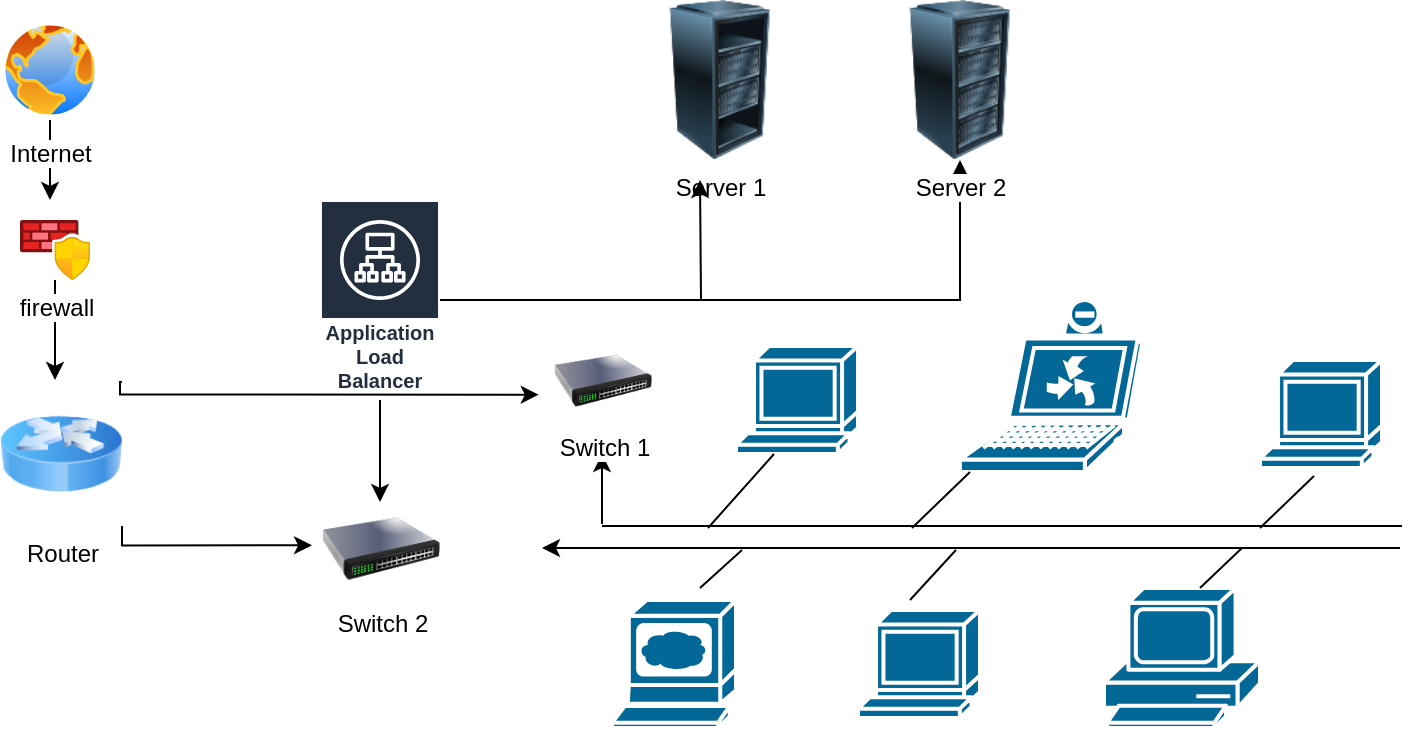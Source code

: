 <mxfile version="24.5.3" type="google">
  <diagram name="Page-1" id="BwYCdPPEf-IXSAP78cgI">
    <mxGraphModel grid="0" page="1" gridSize="10" guides="1" tooltips="1" connect="1" arrows="1" fold="1" pageScale="1" pageWidth="850" pageHeight="1100" background="#ffffff" math="0" shadow="0">
      <root>
        <mxCell id="0" />
        <mxCell id="1" parent="0" />
        <mxCell id="rzatWFEt_HZhDFfGI8mr-32" style="edgeStyle=orthogonalEdgeStyle;rounded=0;orthogonalLoop=1;jettySize=auto;html=1;" edge="1" parent="1" source="rzatWFEt_HZhDFfGI8mr-9">
          <mxGeometry relative="1" as="geometry">
            <mxPoint x="75" y="100" as="targetPoint" />
          </mxGeometry>
        </mxCell>
        <mxCell id="rzatWFEt_HZhDFfGI8mr-9" value="Internet" style="image;aspect=fixed;perimeter=ellipsePerimeter;html=1;align=center;shadow=0;dashed=0;spacingTop=3;image=img/lib/active_directory/internet_globe.svg;" vertex="1" parent="1">
          <mxGeometry x="50" y="10" width="50" height="50" as="geometry" />
        </mxCell>
        <mxCell id="rzatWFEt_HZhDFfGI8mr-12" value="Server 1" style="image;html=1;image=img/lib/clip_art/computers/Server_Rack_Partial_128x128.png" vertex="1" parent="1">
          <mxGeometry x="370" width="80" height="80" as="geometry" />
        </mxCell>
        <mxCell id="rzatWFEt_HZhDFfGI8mr-34" style="edgeStyle=orthogonalEdgeStyle;rounded=0;orthogonalLoop=1;jettySize=auto;html=1;" edge="1" parent="1" source="rzatWFEt_HZhDFfGI8mr-13">
          <mxGeometry relative="1" as="geometry">
            <mxPoint x="77.5" y="190" as="targetPoint" />
          </mxGeometry>
        </mxCell>
        <mxCell id="rzatWFEt_HZhDFfGI8mr-13" value="firewall" style="image;aspect=fixed;html=1;points=[];align=center;fontSize=12;image=img/lib/azure2/networking/Azure_Firewall_Manager.svg;" vertex="1" parent="1">
          <mxGeometry x="60" y="110" width="35" height="30" as="geometry" />
        </mxCell>
        <mxCell id="rzatWFEt_HZhDFfGI8mr-36" style="edgeStyle=orthogonalEdgeStyle;rounded=0;orthogonalLoop=1;jettySize=auto;html=1;" edge="1" parent="1" source="rzatWFEt_HZhDFfGI8mr-14">
          <mxGeometry relative="1" as="geometry">
            <mxPoint x="240" y="251" as="targetPoint" />
          </mxGeometry>
        </mxCell>
        <mxCell id="rzatWFEt_HZhDFfGI8mr-37" style="edgeStyle=orthogonalEdgeStyle;rounded=0;orthogonalLoop=1;jettySize=auto;html=1;" edge="1" parent="1" source="rzatWFEt_HZhDFfGI8mr-14">
          <mxGeometry relative="1" as="geometry">
            <mxPoint x="400" y="90" as="targetPoint" />
          </mxGeometry>
        </mxCell>
        <mxCell id="rzatWFEt_HZhDFfGI8mr-38" style="edgeStyle=orthogonalEdgeStyle;rounded=0;orthogonalLoop=1;jettySize=auto;html=1;" edge="1" parent="1" source="rzatWFEt_HZhDFfGI8mr-14" target="rzatWFEt_HZhDFfGI8mr-39">
          <mxGeometry relative="1" as="geometry">
            <mxPoint x="520" y="90" as="targetPoint" />
          </mxGeometry>
        </mxCell>
        <mxCell id="rzatWFEt_HZhDFfGI8mr-14" value="Application Load Balancer" style="sketch=0;outlineConnect=0;fontColor=#232F3E;gradientColor=none;strokeColor=#ffffff;fillColor=#232F3E;dashed=0;verticalLabelPosition=middle;verticalAlign=bottom;align=center;html=1;whiteSpace=wrap;fontSize=10;fontStyle=1;spacing=3;shape=mxgraph.aws4.productIcon;prIcon=mxgraph.aws4.application_load_balancer;" vertex="1" parent="1">
          <mxGeometry x="210" y="100" width="60" height="100" as="geometry" />
        </mxCell>
        <mxCell id="rzatWFEt_HZhDFfGI8mr-15" value="" style="shape=mxgraph.cisco.computers_and_peripherals.upc;html=1;pointerEvents=1;dashed=0;fillColor=#036897;strokeColor=#ffffff;strokeWidth=2;verticalLabelPosition=bottom;verticalAlign=top;align=center;outlineConnect=0;" vertex="1" parent="1">
          <mxGeometry x="530" y="150" width="91" height="86" as="geometry" />
        </mxCell>
        <mxCell id="rzatWFEt_HZhDFfGI8mr-16" value="" style="shape=mxgraph.cisco.computers_and_peripherals.terminal;html=1;pointerEvents=1;dashed=0;fillColor=#036897;strokeColor=#ffffff;strokeWidth=2;verticalLabelPosition=bottom;verticalAlign=top;align=center;outlineConnect=0;" vertex="1" parent="1">
          <mxGeometry x="479" y="305" width="61" height="54" as="geometry" />
        </mxCell>
        <mxCell id="rzatWFEt_HZhDFfGI8mr-17" value="" style="shape=mxgraph.cisco.computers_and_peripherals.pc;html=1;pointerEvents=1;dashed=0;fillColor=#036897;strokeColor=#ffffff;strokeWidth=2;verticalLabelPosition=bottom;verticalAlign=top;align=center;outlineConnect=0;" vertex="1" parent="1">
          <mxGeometry x="602" y="294" width="78" height="70" as="geometry" />
        </mxCell>
        <mxCell id="rzatWFEt_HZhDFfGI8mr-18" value="" style="shape=mxgraph.cisco.computers_and_peripherals.web_browser;html=1;pointerEvents=1;dashed=0;fillColor=#036897;strokeColor=#ffffff;strokeWidth=2;verticalLabelPosition=bottom;verticalAlign=top;align=center;outlineConnect=0;" vertex="1" parent="1">
          <mxGeometry x="356" y="300" width="62" height="64" as="geometry" />
        </mxCell>
        <mxCell id="rzatWFEt_HZhDFfGI8mr-19" value="" style="shape=mxgraph.cisco.computers_and_peripherals.terminal;html=1;pointerEvents=1;dashed=0;fillColor=#036897;strokeColor=#ffffff;strokeWidth=2;verticalLabelPosition=bottom;verticalAlign=top;align=center;outlineConnect=0;" vertex="1" parent="1">
          <mxGeometry x="418" y="173" width="61" height="54" as="geometry" />
        </mxCell>
        <mxCell id="rzatWFEt_HZhDFfGI8mr-20" value="" style="shape=mxgraph.cisco.computers_and_peripherals.terminal;html=1;pointerEvents=1;dashed=0;fillColor=#036897;strokeColor=#ffffff;strokeWidth=2;verticalLabelPosition=bottom;verticalAlign=top;align=center;outlineConnect=0;" vertex="1" parent="1">
          <mxGeometry x="680" y="180" width="61" height="54" as="geometry" />
        </mxCell>
        <mxCell id="rzatWFEt_HZhDFfGI8mr-22" value="" style="endArrow=classic;html=1;rounded=0;" edge="1" parent="1">
          <mxGeometry width="50" height="50" relative="1" as="geometry">
            <mxPoint x="750" y="274" as="sourcePoint" />
            <mxPoint x="321" y="274" as="targetPoint" />
            <Array as="points" />
          </mxGeometry>
        </mxCell>
        <mxCell id="rzatWFEt_HZhDFfGI8mr-24" value="" style="endArrow=none;html=1;rounded=0;" edge="1" parent="1">
          <mxGeometry width="50" height="50" relative="1" as="geometry">
            <mxPoint x="400" y="294" as="sourcePoint" />
            <mxPoint x="421" y="275" as="targetPoint" />
            <Array as="points">
              <mxPoint x="400" y="294" />
            </Array>
          </mxGeometry>
        </mxCell>
        <mxCell id="rzatWFEt_HZhDFfGI8mr-25" value="" style="endArrow=none;html=1;rounded=0;" edge="1" parent="1">
          <mxGeometry width="50" height="50" relative="1" as="geometry">
            <mxPoint x="505" y="300" as="sourcePoint" />
            <mxPoint x="528" y="275" as="targetPoint" />
          </mxGeometry>
        </mxCell>
        <mxCell id="rzatWFEt_HZhDFfGI8mr-26" value="" style="endArrow=none;html=1;rounded=0;" edge="1" parent="1">
          <mxGeometry width="50" height="50" relative="1" as="geometry">
            <mxPoint x="650" y="294" as="sourcePoint" />
            <mxPoint x="671" y="274" as="targetPoint" />
          </mxGeometry>
        </mxCell>
        <mxCell id="6CDLf0Fk9echdoMnOByh-20" style="edgeStyle=orthogonalEdgeStyle;rounded=0;orthogonalLoop=1;jettySize=auto;html=1;exitX=1;exitY=1;exitDx=0;exitDy=0;" edge="1" parent="1" source="rzatWFEt_HZhDFfGI8mr-33">
          <mxGeometry relative="1" as="geometry">
            <mxPoint x="206.0" y="272.667" as="targetPoint" />
            <Array as="points">
              <mxPoint x="111" y="273" />
            </Array>
          </mxGeometry>
        </mxCell>
        <mxCell id="rzatWFEt_HZhDFfGI8mr-33" value="Router" style="image;html=1;image=img/lib/clip_art/networking/Router_Icon_128x128.png" vertex="1" parent="1">
          <mxGeometry x="50" y="191" width="61" height="72" as="geometry" />
        </mxCell>
        <mxCell id="rzatWFEt_HZhDFfGI8mr-39" value="Server 2" style="image;html=1;image=img/lib/clip_art/computers/Server_Rack_128x128.png" vertex="1" parent="1">
          <mxGeometry x="490" width="80" height="80" as="geometry" />
        </mxCell>
        <mxCell id="6CDLf0Fk9echdoMnOByh-7" value="" style="endArrow=none;html=1;rounded=0;" edge="1" parent="1">
          <mxGeometry width="50" height="50" relative="1" as="geometry">
            <mxPoint x="404" y="264" as="sourcePoint" />
            <mxPoint x="437" y="227" as="targetPoint" />
          </mxGeometry>
        </mxCell>
        <mxCell id="6CDLf0Fk9echdoMnOByh-8" value="" style="endArrow=none;html=1;rounded=0;" edge="1" parent="1">
          <mxGeometry width="50" height="50" relative="1" as="geometry">
            <mxPoint x="506" y="264" as="sourcePoint" />
            <mxPoint x="535" y="236" as="targetPoint" />
          </mxGeometry>
        </mxCell>
        <mxCell id="6CDLf0Fk9echdoMnOByh-9" value="" style="endArrow=none;html=1;rounded=0;" edge="1" parent="1">
          <mxGeometry width="50" height="50" relative="1" as="geometry">
            <mxPoint x="680" y="264" as="sourcePoint" />
            <mxPoint x="707" y="238" as="targetPoint" />
          </mxGeometry>
        </mxCell>
        <mxCell id="6CDLf0Fk9echdoMnOByh-11" value="" style="endArrow=classic;html=1;rounded=0;" edge="1" parent="1">
          <mxGeometry width="50" height="50" relative="1" as="geometry">
            <mxPoint x="351" y="262" as="sourcePoint" />
            <mxPoint x="351" y="227" as="targetPoint" />
          </mxGeometry>
        </mxCell>
        <mxCell id="6CDLf0Fk9echdoMnOByh-12" value="Switch 2" style="image;html=1;image=img/lib/clip_art/networking/Switch_128x128.png" vertex="1" parent="1">
          <mxGeometry x="211" y="251" width="59" height="47" as="geometry" />
        </mxCell>
        <mxCell id="6CDLf0Fk9echdoMnOByh-13" value="" style="endArrow=none;html=1;rounded=0;" edge="1" parent="1">
          <mxGeometry width="50" height="50" relative="1" as="geometry">
            <mxPoint x="751" y="263" as="sourcePoint" />
            <mxPoint x="351" y="263" as="targetPoint" />
          </mxGeometry>
        </mxCell>
        <mxCell id="6CDLf0Fk9echdoMnOByh-16" value="Switch 1" style="image;html=1;image=img/lib/clip_art/networking/Switch_128x128.png" vertex="1" parent="1">
          <mxGeometry x="327" y="171" width="49" height="39" as="geometry" />
        </mxCell>
        <mxCell id="6CDLf0Fk9echdoMnOByh-17" style="edgeStyle=orthogonalEdgeStyle;rounded=0;orthogonalLoop=1;jettySize=auto;html=1;exitX=1;exitY=0;exitDx=0;exitDy=0;entryX=-0.156;entryY=0.675;entryDx=0;entryDy=0;entryPerimeter=0;" edge="1" parent="1" source="rzatWFEt_HZhDFfGI8mr-33" target="6CDLf0Fk9echdoMnOByh-16">
          <mxGeometry relative="1" as="geometry">
            <Array as="points">
              <mxPoint x="110" y="197" />
            </Array>
          </mxGeometry>
        </mxCell>
        <mxCell id="6CDLf0Fk9echdoMnOByh-18" style="edgeStyle=orthogonalEdgeStyle;rounded=0;orthogonalLoop=1;jettySize=auto;html=1;exitX=0.5;exitY=1;exitDx=0;exitDy=0;" edge="1" parent="1" source="6CDLf0Fk9echdoMnOByh-12" target="6CDLf0Fk9echdoMnOByh-12">
          <mxGeometry relative="1" as="geometry" />
        </mxCell>
      </root>
    </mxGraphModel>
  </diagram>
</mxfile>
